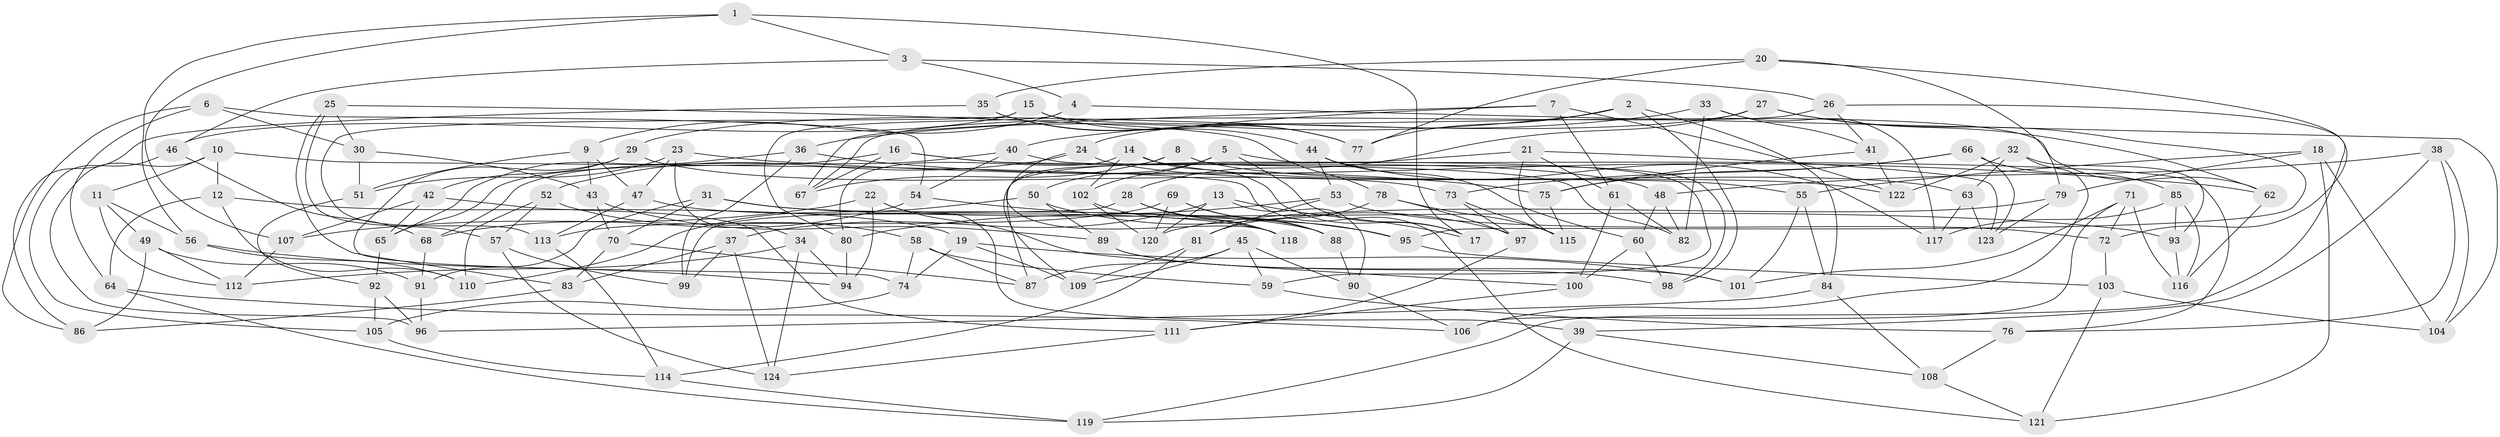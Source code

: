 // coarse degree distribution, {6: 0.14285714285714285, 12: 0.061224489795918366, 10: 0.10204081632653061, 8: 0.12244897959183673, 4: 0.3877551020408163, 11: 0.02040816326530612, 5: 0.061224489795918366, 13: 0.02040816326530612, 7: 0.04081632653061224, 14: 0.02040816326530612, 3: 0.02040816326530612}
// Generated by graph-tools (version 1.1) at 2025/20/03/04/25 18:20:46]
// undirected, 124 vertices, 248 edges
graph export_dot {
graph [start="1"]
  node [color=gray90,style=filled];
  1;
  2;
  3;
  4;
  5;
  6;
  7;
  8;
  9;
  10;
  11;
  12;
  13;
  14;
  15;
  16;
  17;
  18;
  19;
  20;
  21;
  22;
  23;
  24;
  25;
  26;
  27;
  28;
  29;
  30;
  31;
  32;
  33;
  34;
  35;
  36;
  37;
  38;
  39;
  40;
  41;
  42;
  43;
  44;
  45;
  46;
  47;
  48;
  49;
  50;
  51;
  52;
  53;
  54;
  55;
  56;
  57;
  58;
  59;
  60;
  61;
  62;
  63;
  64;
  65;
  66;
  67;
  68;
  69;
  70;
  71;
  72;
  73;
  74;
  75;
  76;
  77;
  78;
  79;
  80;
  81;
  82;
  83;
  84;
  85;
  86;
  87;
  88;
  89;
  90;
  91;
  92;
  93;
  94;
  95;
  96;
  97;
  98;
  99;
  100;
  101;
  102;
  103;
  104;
  105;
  106;
  107;
  108;
  109;
  110;
  111;
  112;
  113;
  114;
  115;
  116;
  117;
  118;
  119;
  120;
  121;
  122;
  123;
  124;
  1 -- 17;
  1 -- 107;
  1 -- 56;
  1 -- 3;
  2 -- 98;
  2 -- 77;
  2 -- 36;
  2 -- 84;
  3 -- 46;
  3 -- 4;
  3 -- 26;
  4 -- 104;
  4 -- 9;
  4 -- 80;
  5 -- 17;
  5 -- 50;
  5 -- 102;
  5 -- 76;
  6 -- 64;
  6 -- 54;
  6 -- 86;
  6 -- 30;
  7 -- 61;
  7 -- 122;
  7 -- 67;
  7 -- 24;
  8 -- 67;
  8 -- 63;
  8 -- 98;
  8 -- 109;
  9 -- 51;
  9 -- 43;
  9 -- 47;
  10 -- 11;
  10 -- 96;
  10 -- 121;
  10 -- 12;
  11 -- 56;
  11 -- 49;
  11 -- 112;
  12 -- 19;
  12 -- 64;
  12 -- 110;
  13 -- 90;
  13 -- 120;
  13 -- 17;
  13 -- 37;
  14 -- 80;
  14 -- 102;
  14 -- 17;
  14 -- 122;
  15 -- 113;
  15 -- 77;
  15 -- 46;
  15 -- 62;
  16 -- 67;
  16 -- 82;
  16 -- 65;
  16 -- 48;
  18 -- 79;
  18 -- 55;
  18 -- 121;
  18 -- 104;
  19 -- 74;
  19 -- 109;
  19 -- 101;
  20 -- 79;
  20 -- 72;
  20 -- 77;
  20 -- 35;
  21 -- 61;
  21 -- 87;
  21 -- 123;
  21 -- 115;
  22 -- 39;
  22 -- 94;
  22 -- 100;
  22 -- 107;
  23 -- 51;
  23 -- 34;
  23 -- 47;
  23 -- 62;
  24 -- 118;
  24 -- 55;
  24 -- 52;
  25 -- 83;
  25 -- 30;
  25 -- 78;
  25 -- 57;
  26 -- 67;
  26 -- 119;
  26 -- 41;
  27 -- 62;
  27 -- 28;
  27 -- 29;
  27 -- 95;
  28 -- 88;
  28 -- 118;
  28 -- 99;
  29 -- 42;
  29 -- 74;
  29 -- 73;
  30 -- 51;
  30 -- 43;
  31 -- 93;
  31 -- 91;
  31 -- 88;
  31 -- 70;
  32 -- 122;
  32 -- 63;
  32 -- 106;
  32 -- 93;
  33 -- 117;
  33 -- 82;
  33 -- 41;
  33 -- 40;
  34 -- 112;
  34 -- 124;
  34 -- 94;
  35 -- 86;
  35 -- 77;
  35 -- 44;
  36 -- 65;
  36 -- 75;
  36 -- 99;
  37 -- 83;
  37 -- 99;
  37 -- 124;
  38 -- 104;
  38 -- 39;
  38 -- 48;
  38 -- 76;
  39 -- 108;
  39 -- 119;
  40 -- 59;
  40 -- 54;
  40 -- 68;
  41 -- 75;
  41 -- 122;
  42 -- 111;
  42 -- 65;
  42 -- 107;
  43 -- 89;
  43 -- 70;
  44 -- 53;
  44 -- 117;
  44 -- 60;
  45 -- 87;
  45 -- 59;
  45 -- 109;
  45 -- 90;
  46 -- 105;
  46 -- 68;
  47 -- 113;
  47 -- 118;
  48 -- 60;
  48 -- 82;
  49 -- 86;
  49 -- 91;
  49 -- 112;
  50 -- 110;
  50 -- 97;
  50 -- 89;
  51 -- 92;
  52 -- 110;
  52 -- 58;
  52 -- 57;
  53 -- 81;
  53 -- 80;
  53 -- 72;
  54 -- 95;
  54 -- 68;
  55 -- 101;
  55 -- 84;
  56 -- 94;
  56 -- 110;
  57 -- 99;
  57 -- 124;
  58 -- 87;
  58 -- 74;
  58 -- 59;
  59 -- 76;
  60 -- 100;
  60 -- 98;
  61 -- 82;
  61 -- 100;
  62 -- 116;
  63 -- 123;
  63 -- 117;
  64 -- 119;
  64 -- 106;
  65 -- 92;
  66 -- 85;
  66 -- 75;
  66 -- 73;
  66 -- 123;
  68 -- 91;
  69 -- 88;
  69 -- 113;
  69 -- 120;
  69 -- 95;
  70 -- 87;
  70 -- 83;
  71 -- 116;
  71 -- 106;
  71 -- 101;
  71 -- 72;
  72 -- 103;
  73 -- 97;
  73 -- 115;
  74 -- 105;
  75 -- 115;
  76 -- 108;
  78 -- 81;
  78 -- 115;
  78 -- 97;
  79 -- 123;
  79 -- 120;
  80 -- 94;
  81 -- 109;
  81 -- 114;
  83 -- 86;
  84 -- 96;
  84 -- 108;
  85 -- 93;
  85 -- 117;
  85 -- 116;
  88 -- 90;
  89 -- 101;
  89 -- 98;
  90 -- 106;
  91 -- 96;
  92 -- 96;
  92 -- 105;
  93 -- 116;
  95 -- 103;
  97 -- 111;
  100 -- 111;
  102 -- 120;
  102 -- 118;
  103 -- 121;
  103 -- 104;
  105 -- 114;
  107 -- 112;
  108 -- 121;
  111 -- 124;
  113 -- 114;
  114 -- 119;
}
